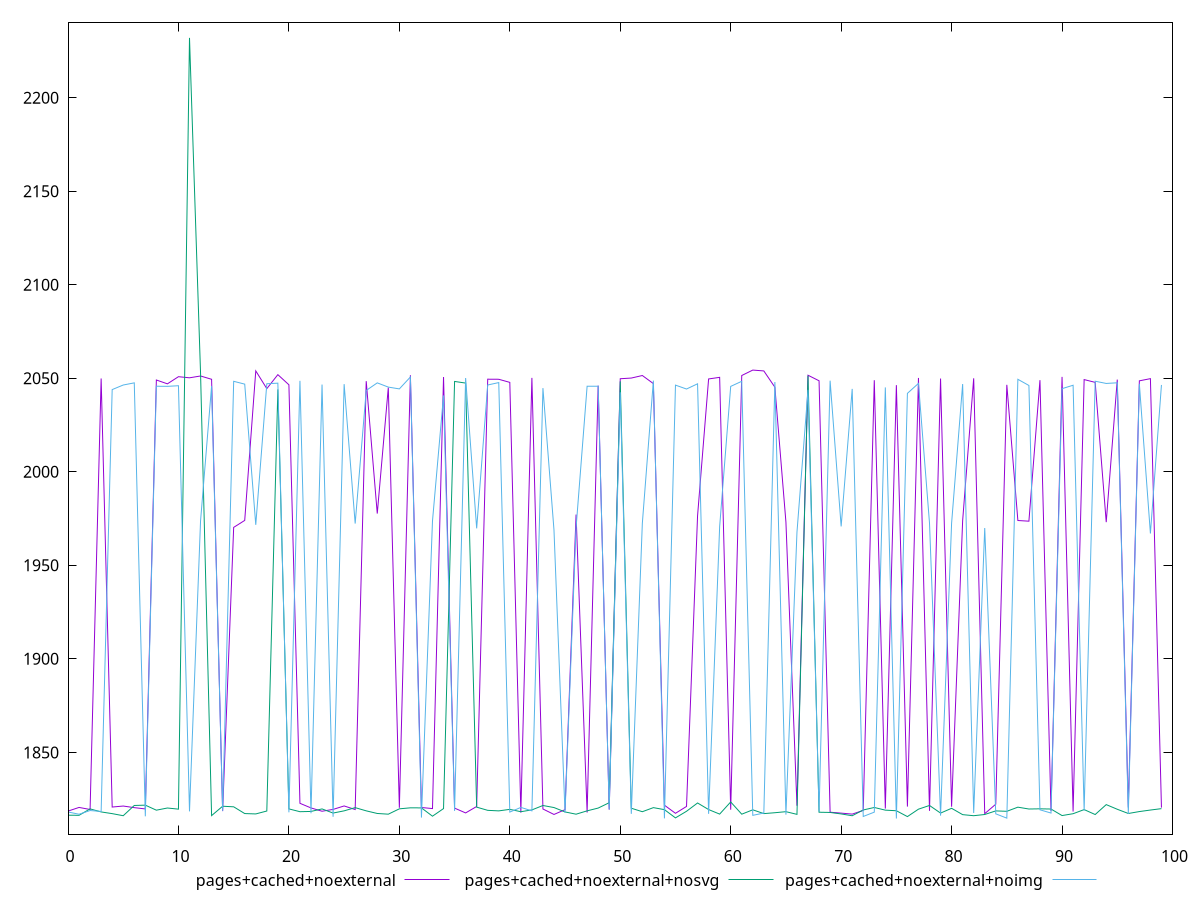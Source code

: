 $_pagesCachedNoexternal <<EOF
1818.6208000000001
1820.5836
1819.4886000000001
2049.8641000000002
1820.7918
1821.3276
1820.4751999999999
1819.7817999999997
2049.0672500000005
2047.0157
2050.8352999999997
2050.2412999999997
2051.2077000000004
2049.4438999999998
1818.6114000000002
1970.2986999999998
1974.0080000000005
2053.93825
2044.4576999999997
2051.9208
2046.5107
1822.7896
1820.3200000000006
1818.5479999999995
1819.5254000000004
1821.3782000000006
1819.4595
2048.4577999999997
1977.6609999999998
2045.0670000000002
1820.3914
2051.61925
1820.5446000000002
1819.9735
2050.65725
1820.2203999999997
1817.6484
1821.0886
2049.4967
2049.4523
2047.7938999999997
1817.8392
2050.21315
1819.7536000000002
1816.8288000000002
1819.3917999999996
1977.1313999999998
1817.88
2046.0524999999998
1819.4184
2049.74485
2050.1032
2051.46625
2047.14455
1821.7772000000004
1817.4503999999997
1821.1131999999998
1976.4382999999998
2049.6272000000004
2050.4871000000003
1819.3754000000004
2051.4632
2054.36825
2053.91455
2045.219
1973.1163999999999
1821.5118000000002
2051.6186500000003
2048.64865
1818.0268
1817.5444
1817.0124
1818.9758000000002
2048.9556000000002
1819.9666
2046.3090000000002
1821.0452
2050.1539
1818.7626
2049.8484000000003
1820.9610999999998
1973.8080999999997
2049.9626499999995
1817.2496
1822.3196000000003
2046.47645
1973.9585
1973.5949999999998
2048.99395
1818.6936
2050.72535
1818.3901999999998
2049.289
2047.8011000000001
1973.0890999999997
2049.2850499999995
1820.554
2048.62125
2049.7903
1820.5032
EOF
$_pagesCachedNoexternalNosvg <<EOF
1816.4392000000003
1816.3733000000004
1819.8048
1818.1818000000003
1817.2703999999997
1816.1553999999999
1821.6319999999998
1821.7988
1819.1180999999997
1820.277
1819.6680000000001
2231.929
2052.8760500000003
1816.2115999999996
1821.2217999999998
1820.9152
1817.3067999999998
1817.1103999999996
1818.6646999999998
2044.0190499999999
1819.7995999999998
1818.3005999999996
1818.4442000000001
1819.7908000000002
1817.5765999999996
1818.7620000000002
1820.4788
1818.759
1817.3560000000002
1816.9731000000002
1819.8366
1820.375
1820.3388
1815.9042
1819.9694000000002
2048.2933000000003
2047.4239500000003
1820.7408000000005
1819.0282000000002
1818.7420000000002
1819.5562
1818.3034000000002
1819.2603
1821.6124
1820.5228
1818.1808
1816.9702999999995
1818.757
1820.2439999999997
1823.107
2048.33295
1820.1572
1818.3024
1820.4739
1819.4052
1814.9948000000002
1818.5294000000001
1822.9640000000002
1819.4456
1817.0187999999998
1823.5164
1816.9769999999999
1819.3096
1817.2844
1817.7556
1818.319
1816.8806000000004
2051.3702
1818.0203999999999
1817.9015000000004
1817.1082000000001
1816.1404000000002
1819.2265
1820.558
1819.1367999999998
1818.8148
1815.6888999999996
1819.6553999999996
1821.6365999999998
1817.56
1820.1152000000002
1816.7276
1816.162
1816.8088000000005
1818.729
1818.5107999999998
1820.7257999999997
1819.7398000000003
1819.8442
1819.7279999999996
1816.2418
1817.2278000000001
1819.4308
1816.7879999999996
1822.088
1819.6064000000001
1817.3471
1818.373
1819.1893
1819.9366000000005
EOF
$_pagesCachedNoexternalNoimg <<EOF
1818.1578
1816.9447999999998
1818.9278000000004
1818.4388
2043.94105
2046.38455
2047.5374000000002
1815.8150000000003
2045.7292
2045.67685
2046.0070999999998
1818.4625999999998
1973.6511999999998
2045.83915
1818.7556
2048.3711499999995
2046.8568499999997
1971.6378000000002
2047.0672
2047.3795
1817.9853999999996
2048.62335
1817.4661999999998
2046.6377000000002
1815.5861
2046.8594000000003
1972.3199
2043.4735999999998
2047.52745
2045.2710000000002
2044.3113500000002
2050.66715
1815.1414
1973.6731000000004
2040.8094999999998
1818.7003000000004
2050.1308
1969.7438000000002
2046.4041500000003
2047.6799499999997
1818.1045999999997
1820.5976
1818.7547999999997
2044.733
1968.8696999999997
1817.7172
1970.0628000000004
2045.7413000000001
2045.7433999999998
1819.4994000000002
2042.51325
1817.1592
1972.4578999999999
2048.7496
1814.7116
2046.3247499999998
2044.2442
2047.0372500000003
1817.1505000000002
1970.6941999999997
2045.64635
2048.3754500000005
1816.3639999999998
1817.5696000000003
2047.98225
1816.7107999999996
1967.6878000000002
2043.8113499999997
1818.3606
2048.71035
1970.7936
2044.308
1815.7533999999998
1818.0608
2045.1138999999998
1814.6572999999999
2041.9267
2047.24885
1972.5652999999998
1816.1951999999999
1972.4997
2046.90195
1817.6255999999998
1969.9330000000004
1817.154
1814.8608
2049.4416499999998
2046.1365000000005
1819.3211999999999
1817.5811999999999
2044.4300999999998
2046.2663
1818.8704
2048.4163
2047.22255
2047.57655
1817.0708
2046.9713000000002
1967.0123999999998
2046.4213
EOF
set key outside below
set terminal pngcairo
set output "report_00006_2020-11-02T20-21-41.718Z/interactive/interactive_pages+cached+noexternal_pages+cached+noexternal+nosvg_pages+cached+noexternal+noimg.png"
set yrange [1806.3118659999998:2240.274434]
plot $_pagesCachedNoexternal title "pages+cached+noexternal" with line ,$_pagesCachedNoexternalNosvg title "pages+cached+noexternal+nosvg" with line ,$_pagesCachedNoexternalNoimg title "pages+cached+noexternal+noimg" with line ,